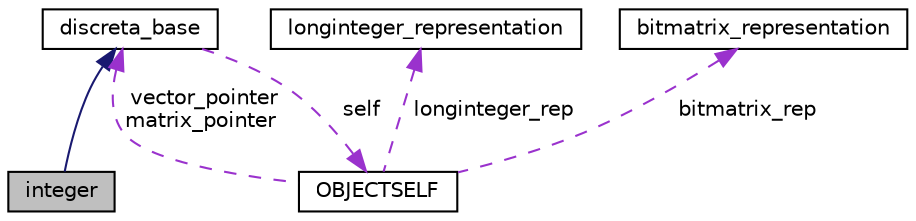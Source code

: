 digraph "integer"
{
  edge [fontname="Helvetica",fontsize="10",labelfontname="Helvetica",labelfontsize="10"];
  node [fontname="Helvetica",fontsize="10",shape=record];
  Node2 [label="integer",height=0.2,width=0.4,color="black", fillcolor="grey75", style="filled", fontcolor="black"];
  Node3 -> Node2 [dir="back",color="midnightblue",fontsize="10",style="solid",fontname="Helvetica"];
  Node3 [label="discreta_base",height=0.2,width=0.4,color="black", fillcolor="white", style="filled",URL="$d7/d71/classdiscreta__base.html"];
  Node4 -> Node3 [dir="back",color="darkorchid3",fontsize="10",style="dashed",label=" self" ,fontname="Helvetica"];
  Node4 [label="OBJECTSELF",height=0.2,width=0.4,color="black", fillcolor="white", style="filled",URL="$d0/dd9/union_o_b_j_e_c_t_s_e_l_f.html"];
  Node3 -> Node4 [dir="back",color="darkorchid3",fontsize="10",style="dashed",label=" vector_pointer\nmatrix_pointer" ,fontname="Helvetica"];
  Node5 -> Node4 [dir="back",color="darkorchid3",fontsize="10",style="dashed",label=" longinteger_rep" ,fontname="Helvetica"];
  Node5 [label="longinteger_representation",height=0.2,width=0.4,color="black", fillcolor="white", style="filled",URL="$dd/d35/structlonginteger__representation.html"];
  Node6 -> Node4 [dir="back",color="darkorchid3",fontsize="10",style="dashed",label=" bitmatrix_rep" ,fontname="Helvetica"];
  Node6 [label="bitmatrix_representation",height=0.2,width=0.4,color="black", fillcolor="white", style="filled",URL="$de/da0/structbitmatrix__representation.html"];
}
